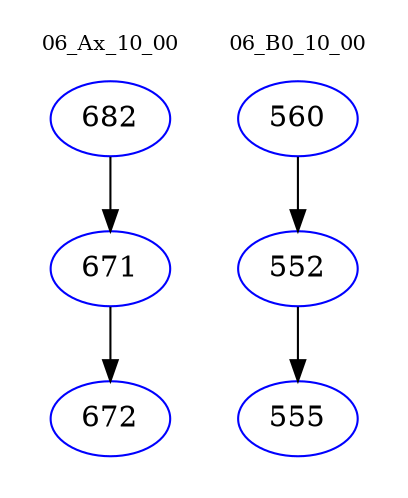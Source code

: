 digraph{
subgraph cluster_0 {
color = white
label = "06_Ax_10_00";
fontsize=10;
T0_682 [label="682", color="blue"]
T0_682 -> T0_671 [color="black"]
T0_671 [label="671", color="blue"]
T0_671 -> T0_672 [color="black"]
T0_672 [label="672", color="blue"]
}
subgraph cluster_1 {
color = white
label = "06_B0_10_00";
fontsize=10;
T1_560 [label="560", color="blue"]
T1_560 -> T1_552 [color="black"]
T1_552 [label="552", color="blue"]
T1_552 -> T1_555 [color="black"]
T1_555 [label="555", color="blue"]
}
}
